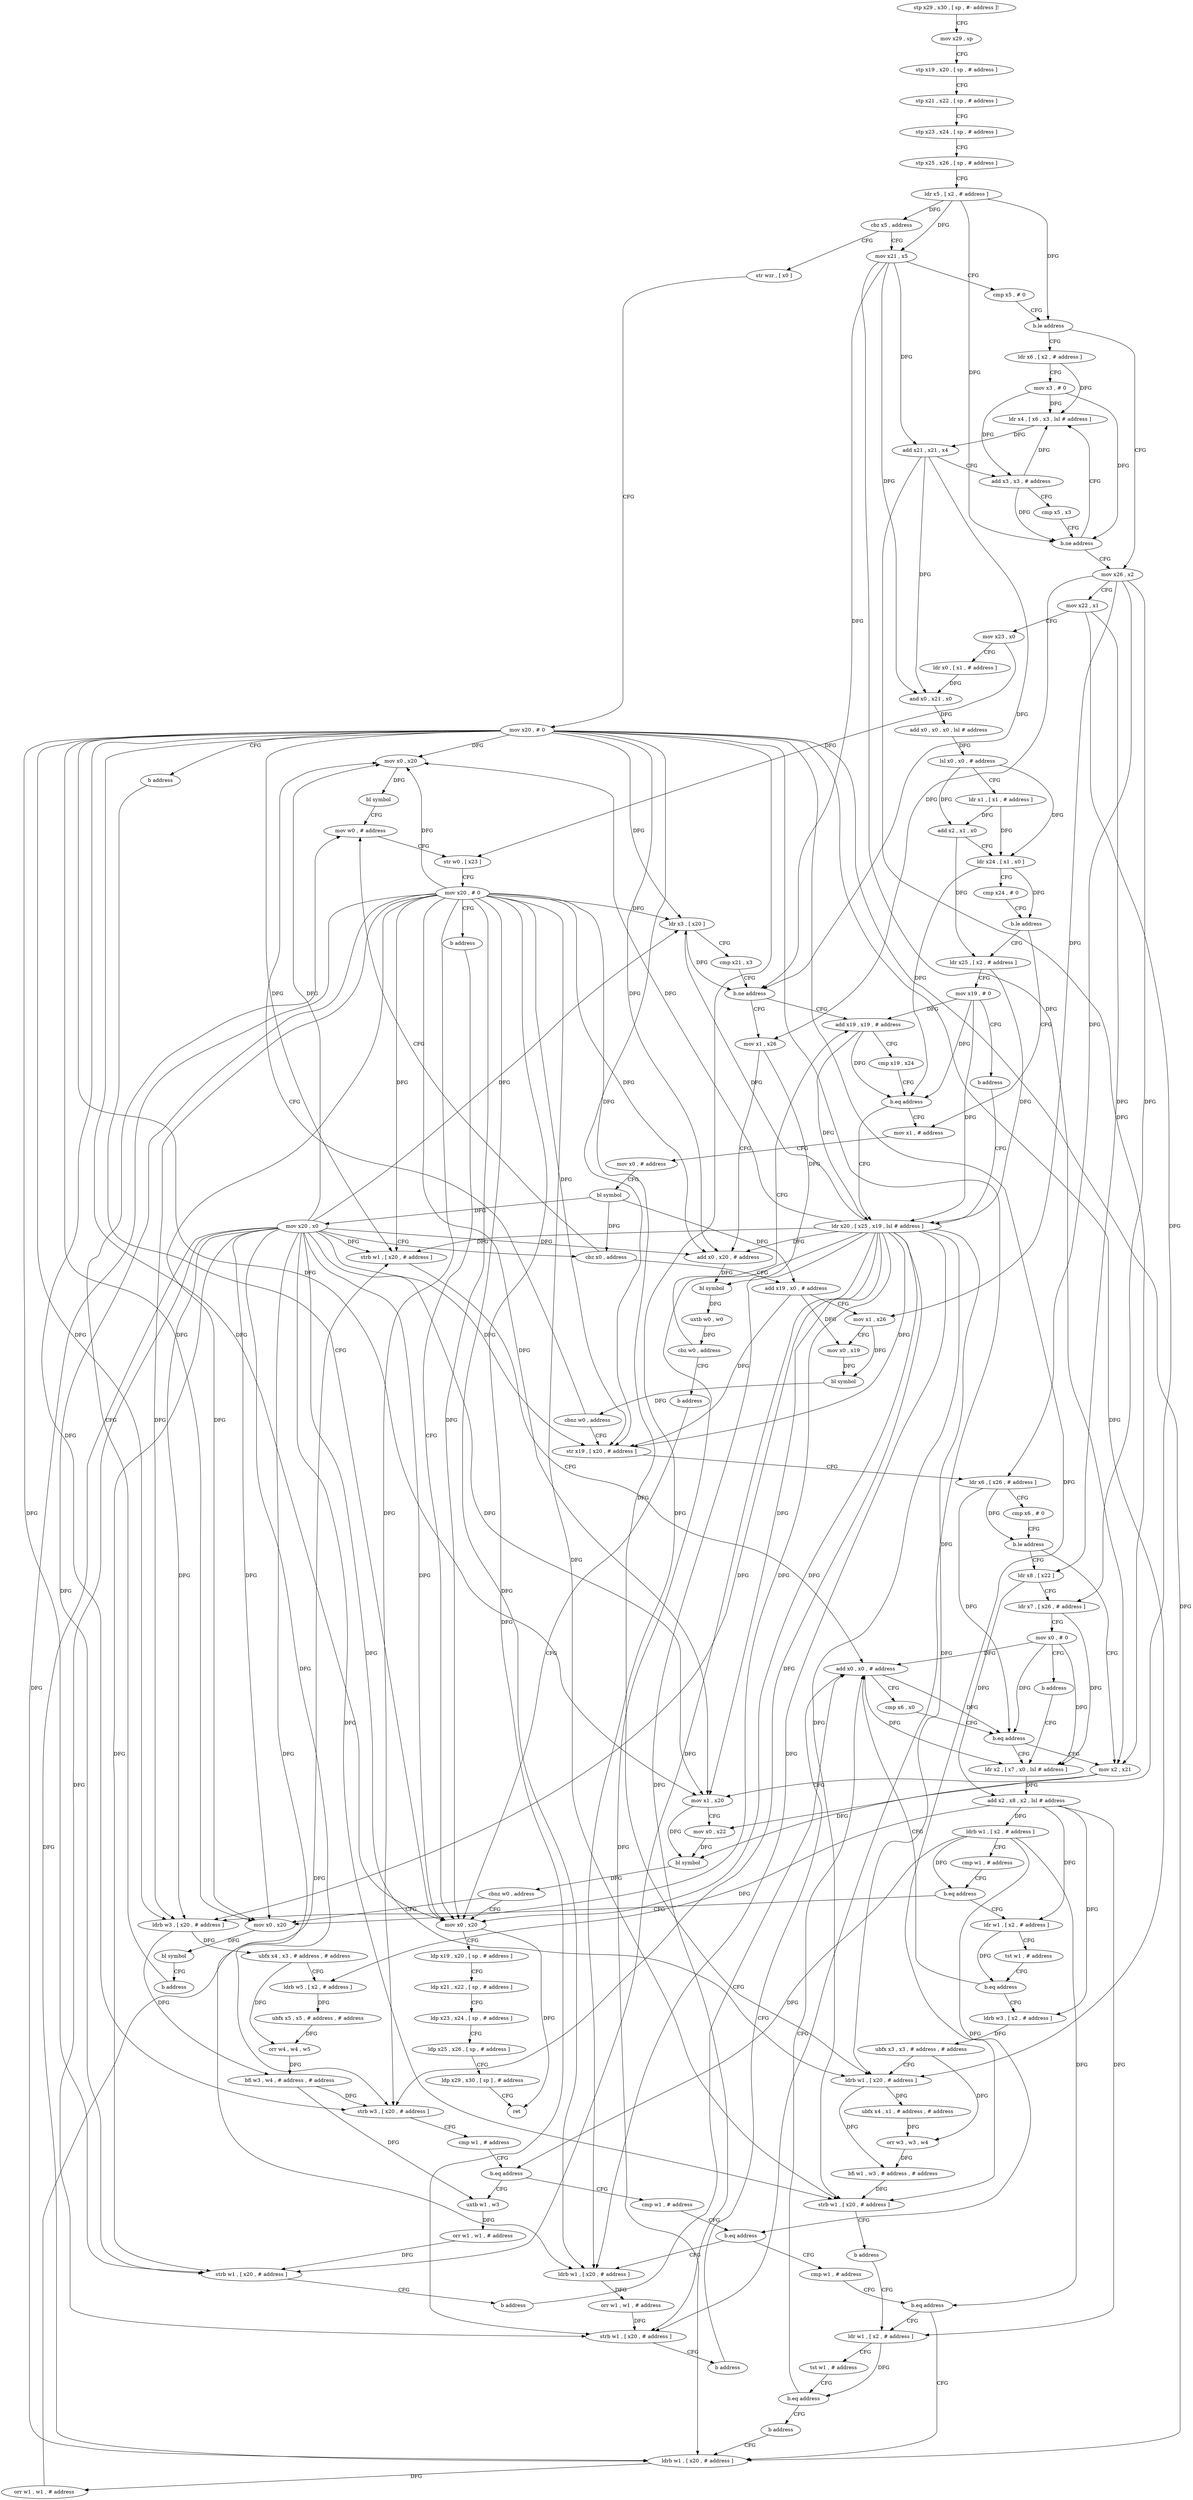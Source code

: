 digraph "func" {
"4345868" [label = "stp x29 , x30 , [ sp , #- address ]!" ]
"4345872" [label = "mov x29 , sp" ]
"4345876" [label = "stp x19 , x20 , [ sp , # address ]" ]
"4345880" [label = "stp x21 , x22 , [ sp , # address ]" ]
"4345884" [label = "stp x23 , x24 , [ sp , # address ]" ]
"4345888" [label = "stp x25 , x26 , [ sp , # address ]" ]
"4345892" [label = "ldr x5 , [ x2 , # address ]" ]
"4345896" [label = "cbz x5 , address" ]
"4346000" [label = "str wzr , [ x0 ]" ]
"4345900" [label = "mov x21 , x5" ]
"4346004" [label = "mov x20 , # 0" ]
"4346008" [label = "b address" ]
"4346368" [label = "mov x0 , x20" ]
"4345904" [label = "cmp x5 , # 0" ]
"4345908" [label = "b.le address" ]
"4345940" [label = "mov x26 , x2" ]
"4345912" [label = "ldr x6 , [ x2 , # address ]" ]
"4346372" [label = "ldp x19 , x20 , [ sp , # address ]" ]
"4346376" [label = "ldp x21 , x22 , [ sp , # address ]" ]
"4346380" [label = "ldp x23 , x24 , [ sp , # address ]" ]
"4346384" [label = "ldp x25 , x26 , [ sp , # address ]" ]
"4346388" [label = "ldp x29 , x30 , [ sp ] , # address" ]
"4346392" [label = "ret" ]
"4345944" [label = "mov x22 , x1" ]
"4345948" [label = "mov x23 , x0" ]
"4345952" [label = "ldr x0 , [ x1 , # address ]" ]
"4345956" [label = "and x0 , x21 , x0" ]
"4345960" [label = "add x0 , x0 , x0 , lsl # address" ]
"4345964" [label = "lsl x0 , x0 , # address" ]
"4345968" [label = "ldr x1 , [ x1 , # address ]" ]
"4345972" [label = "add x2 , x1 , x0" ]
"4345976" [label = "ldr x24 , [ x1 , x0 ]" ]
"4345980" [label = "cmp x24 , # 0" ]
"4345984" [label = "b.le address" ]
"4346064" [label = "mov x1 , # address" ]
"4345988" [label = "ldr x25 , [ x2 , # address ]" ]
"4345916" [label = "mov x3 , # 0" ]
"4345920" [label = "ldr x4 , [ x6 , x3 , lsl # address ]" ]
"4346068" [label = "mov x0 , # address" ]
"4346072" [label = "bl symbol" ]
"4346076" [label = "mov x20 , x0" ]
"4346080" [label = "cbz x0 , address" ]
"4346144" [label = "mov w0 , # address" ]
"4346084" [label = "add x19 , x0 , # address" ]
"4345992" [label = "mov x19 , # 0" ]
"4345996" [label = "b address" ]
"4346024" [label = "ldr x20 , [ x25 , x19 , lsl # address ]" ]
"4345924" [label = "add x21 , x21 , x4" ]
"4345928" [label = "add x3 , x3 , # address" ]
"4345932" [label = "cmp x5 , x3" ]
"4345936" [label = "b.ne address" ]
"4346148" [label = "str w0 , [ x23 ]" ]
"4346152" [label = "mov x20 , # 0" ]
"4346156" [label = "b address" ]
"4346088" [label = "mov x1 , x26" ]
"4346092" [label = "mov x0 , x19" ]
"4346096" [label = "bl symbol" ]
"4346100" [label = "cbnz w0 , address" ]
"4346136" [label = "mov x0 , x20" ]
"4346104" [label = "str x19 , [ x20 , # address ]" ]
"4346028" [label = "ldr x3 , [ x20 ]" ]
"4346032" [label = "cmp x21 , x3" ]
"4346036" [label = "b.ne address" ]
"4346012" [label = "add x19 , x19 , # address" ]
"4346040" [label = "mov x1 , x26" ]
"4346140" [label = "bl symbol" ]
"4346108" [label = "ldr x6 , [ x26 , # address ]" ]
"4346112" [label = "cmp x6 , # 0" ]
"4346116" [label = "b.le address" ]
"4346348" [label = "mov x2 , x21" ]
"4346120" [label = "ldr x8 , [ x22 ]" ]
"4346016" [label = "cmp x19 , x24" ]
"4346020" [label = "b.eq address" ]
"4346044" [label = "add x0 , x20 , # address" ]
"4346048" [label = "bl symbol" ]
"4346052" [label = "uxtb w0 , w0" ]
"4346056" [label = "cbz w0 , address" ]
"4346060" [label = "b address" ]
"4346352" [label = "mov x1 , x20" ]
"4346356" [label = "mov x0 , x22" ]
"4346360" [label = "bl symbol" ]
"4346364" [label = "cbnz w0 , address" ]
"4346396" [label = "mov x0 , x20" ]
"4346124" [label = "ldr x7 , [ x26 , # address ]" ]
"4346128" [label = "mov x0 , # 0" ]
"4346132" [label = "b address" ]
"4346260" [label = "ldr x2 , [ x7 , x0 , lsl # address ]" ]
"4346400" [label = "bl symbol" ]
"4346404" [label = "b address" ]
"4346264" [label = "add x2 , x8 , x2 , lsl # address" ]
"4346268" [label = "ldrb w1 , [ x2 , # address ]" ]
"4346272" [label = "cmp w1 , # address" ]
"4346276" [label = "b.eq address" ]
"4346160" [label = "ldr w1 , [ x2 , # address ]" ]
"4346280" [label = "ldrb w3 , [ x20 , # address ]" ]
"4346164" [label = "tst w1 , # address" ]
"4346168" [label = "b.eq address" ]
"4346248" [label = "add x0 , x0 , # address" ]
"4346172" [label = "ldrb w3 , [ x2 , # address ]" ]
"4346284" [label = "ubfx x4 , x3 , # address , # address" ]
"4346288" [label = "ldrb w5 , [ x2 , # address ]" ]
"4346292" [label = "ubfx x5 , x5 , # address , # address" ]
"4346296" [label = "orr w4 , w4 , w5" ]
"4346300" [label = "bfi w3 , w4 , # address , # address" ]
"4346304" [label = "strb w3 , [ x20 , # address ]" ]
"4346308" [label = "cmp w1 , # address" ]
"4346312" [label = "b.eq address" ]
"4346204" [label = "uxtb w1 , w3" ]
"4346316" [label = "cmp w1 , # address" ]
"4346252" [label = "cmp x6 , x0" ]
"4346256" [label = "b.eq address" ]
"4346176" [label = "ubfx x3 , x3 , # address , # address" ]
"4346180" [label = "ldrb w1 , [ x20 , # address ]" ]
"4346184" [label = "ubfx x4 , x1 , # address , # address" ]
"4346188" [label = "orr w3 , w3 , w4" ]
"4346192" [label = "bfi w1 , w3 , # address , # address" ]
"4346196" [label = "strb w1 , [ x20 , # address ]" ]
"4346200" [label = "b address" ]
"4346332" [label = "ldr w1 , [ x2 , # address ]" ]
"4346208" [label = "orr w1 , w1 , # address" ]
"4346212" [label = "strb w1 , [ x20 , # address ]" ]
"4346216" [label = "b address" ]
"4346320" [label = "b.eq address" ]
"4346220" [label = "ldrb w1 , [ x20 , # address ]" ]
"4346324" [label = "cmp w1 , # address" ]
"4346336" [label = "tst w1 , # address" ]
"4346340" [label = "b.eq address" ]
"4346344" [label = "b address" ]
"4346224" [label = "orr w1 , w1 , # address" ]
"4346228" [label = "strb w1 , [ x20 , # address ]" ]
"4346232" [label = "b address" ]
"4346328" [label = "b.eq address" ]
"4346236" [label = "ldrb w1 , [ x20 , # address ]" ]
"4346240" [label = "orr w1 , w1 , # address" ]
"4346244" [label = "strb w1 , [ x20 , # address ]" ]
"4345868" -> "4345872" [ label = "CFG" ]
"4345872" -> "4345876" [ label = "CFG" ]
"4345876" -> "4345880" [ label = "CFG" ]
"4345880" -> "4345884" [ label = "CFG" ]
"4345884" -> "4345888" [ label = "CFG" ]
"4345888" -> "4345892" [ label = "CFG" ]
"4345892" -> "4345896" [ label = "DFG" ]
"4345892" -> "4345900" [ label = "DFG" ]
"4345892" -> "4345908" [ label = "DFG" ]
"4345892" -> "4345936" [ label = "DFG" ]
"4345896" -> "4346000" [ label = "CFG" ]
"4345896" -> "4345900" [ label = "CFG" ]
"4346000" -> "4346004" [ label = "CFG" ]
"4345900" -> "4345904" [ label = "CFG" ]
"4345900" -> "4345956" [ label = "DFG" ]
"4345900" -> "4345924" [ label = "DFG" ]
"4345900" -> "4346036" [ label = "DFG" ]
"4345900" -> "4346348" [ label = "DFG" ]
"4346004" -> "4346008" [ label = "CFG" ]
"4346004" -> "4346368" [ label = "DFG" ]
"4346004" -> "4346028" [ label = "DFG" ]
"4346004" -> "4346136" [ label = "DFG" ]
"4346004" -> "4346104" [ label = "DFG" ]
"4346004" -> "4346044" [ label = "DFG" ]
"4346004" -> "4346352" [ label = "DFG" ]
"4346004" -> "4346396" [ label = "DFG" ]
"4346004" -> "4346280" [ label = "DFG" ]
"4346004" -> "4346304" [ label = "DFG" ]
"4346004" -> "4346180" [ label = "DFG" ]
"4346004" -> "4346196" [ label = "DFG" ]
"4346004" -> "4346212" [ label = "DFG" ]
"4346004" -> "4346220" [ label = "DFG" ]
"4346004" -> "4346228" [ label = "DFG" ]
"4346004" -> "4346236" [ label = "DFG" ]
"4346004" -> "4346244" [ label = "DFG" ]
"4346008" -> "4346368" [ label = "CFG" ]
"4346368" -> "4346372" [ label = "CFG" ]
"4346368" -> "4346392" [ label = "DFG" ]
"4345904" -> "4345908" [ label = "CFG" ]
"4345908" -> "4345940" [ label = "CFG" ]
"4345908" -> "4345912" [ label = "CFG" ]
"4345940" -> "4345944" [ label = "CFG" ]
"4345940" -> "4346088" [ label = "DFG" ]
"4345940" -> "4346108" [ label = "DFG" ]
"4345940" -> "4346040" [ label = "DFG" ]
"4345940" -> "4346124" [ label = "DFG" ]
"4345912" -> "4345916" [ label = "CFG" ]
"4345912" -> "4345920" [ label = "DFG" ]
"4346372" -> "4346376" [ label = "CFG" ]
"4346376" -> "4346380" [ label = "CFG" ]
"4346380" -> "4346384" [ label = "CFG" ]
"4346384" -> "4346388" [ label = "CFG" ]
"4346388" -> "4346392" [ label = "CFG" ]
"4345944" -> "4345948" [ label = "CFG" ]
"4345944" -> "4346356" [ label = "DFG" ]
"4345944" -> "4346120" [ label = "DFG" ]
"4345948" -> "4345952" [ label = "CFG" ]
"4345948" -> "4346148" [ label = "DFG" ]
"4345952" -> "4345956" [ label = "DFG" ]
"4345956" -> "4345960" [ label = "DFG" ]
"4345960" -> "4345964" [ label = "DFG" ]
"4345964" -> "4345968" [ label = "CFG" ]
"4345964" -> "4345972" [ label = "DFG" ]
"4345964" -> "4345976" [ label = "DFG" ]
"4345968" -> "4345972" [ label = "DFG" ]
"4345968" -> "4345976" [ label = "DFG" ]
"4345972" -> "4345976" [ label = "CFG" ]
"4345972" -> "4345988" [ label = "DFG" ]
"4345976" -> "4345980" [ label = "CFG" ]
"4345976" -> "4345984" [ label = "DFG" ]
"4345976" -> "4346020" [ label = "DFG" ]
"4345980" -> "4345984" [ label = "CFG" ]
"4345984" -> "4346064" [ label = "CFG" ]
"4345984" -> "4345988" [ label = "CFG" ]
"4346064" -> "4346068" [ label = "CFG" ]
"4345988" -> "4345992" [ label = "CFG" ]
"4345988" -> "4346024" [ label = "DFG" ]
"4345916" -> "4345920" [ label = "DFG" ]
"4345916" -> "4345928" [ label = "DFG" ]
"4345916" -> "4345936" [ label = "DFG" ]
"4345920" -> "4345924" [ label = "DFG" ]
"4346068" -> "4346072" [ label = "CFG" ]
"4346072" -> "4346076" [ label = "DFG" ]
"4346072" -> "4346080" [ label = "DFG" ]
"4346072" -> "4346084" [ label = "DFG" ]
"4346076" -> "4346080" [ label = "CFG" ]
"4346076" -> "4346368" [ label = "DFG" ]
"4346076" -> "4346028" [ label = "DFG" ]
"4346076" -> "4346136" [ label = "DFG" ]
"4346076" -> "4346104" [ label = "DFG" ]
"4346076" -> "4346044" [ label = "DFG" ]
"4346076" -> "4346352" [ label = "DFG" ]
"4346076" -> "4346396" [ label = "DFG" ]
"4346076" -> "4346280" [ label = "DFG" ]
"4346076" -> "4346304" [ label = "DFG" ]
"4346076" -> "4346180" [ label = "DFG" ]
"4346076" -> "4346196" [ label = "DFG" ]
"4346076" -> "4346212" [ label = "DFG" ]
"4346076" -> "4346220" [ label = "DFG" ]
"4346076" -> "4346228" [ label = "DFG" ]
"4346076" -> "4346236" [ label = "DFG" ]
"4346076" -> "4346244" [ label = "DFG" ]
"4346080" -> "4346144" [ label = "CFG" ]
"4346080" -> "4346084" [ label = "CFG" ]
"4346144" -> "4346148" [ label = "CFG" ]
"4346084" -> "4346088" [ label = "CFG" ]
"4346084" -> "4346092" [ label = "DFG" ]
"4346084" -> "4346104" [ label = "DFG" ]
"4345992" -> "4345996" [ label = "CFG" ]
"4345992" -> "4346024" [ label = "DFG" ]
"4345992" -> "4346012" [ label = "DFG" ]
"4345992" -> "4346020" [ label = "DFG" ]
"4345996" -> "4346024" [ label = "CFG" ]
"4346024" -> "4346028" [ label = "DFG" ]
"4346024" -> "4346368" [ label = "DFG" ]
"4346024" -> "4346136" [ label = "DFG" ]
"4346024" -> "4346104" [ label = "DFG" ]
"4346024" -> "4346044" [ label = "DFG" ]
"4346024" -> "4346352" [ label = "DFG" ]
"4346024" -> "4346396" [ label = "DFG" ]
"4346024" -> "4346280" [ label = "DFG" ]
"4346024" -> "4346304" [ label = "DFG" ]
"4346024" -> "4346180" [ label = "DFG" ]
"4346024" -> "4346196" [ label = "DFG" ]
"4346024" -> "4346212" [ label = "DFG" ]
"4346024" -> "4346220" [ label = "DFG" ]
"4346024" -> "4346228" [ label = "DFG" ]
"4346024" -> "4346236" [ label = "DFG" ]
"4346024" -> "4346244" [ label = "DFG" ]
"4345924" -> "4345928" [ label = "CFG" ]
"4345924" -> "4345956" [ label = "DFG" ]
"4345924" -> "4346036" [ label = "DFG" ]
"4345924" -> "4346348" [ label = "DFG" ]
"4345928" -> "4345932" [ label = "CFG" ]
"4345928" -> "4345920" [ label = "DFG" ]
"4345928" -> "4345936" [ label = "DFG" ]
"4345932" -> "4345936" [ label = "CFG" ]
"4345936" -> "4345920" [ label = "CFG" ]
"4345936" -> "4345940" [ label = "CFG" ]
"4346148" -> "4346152" [ label = "CFG" ]
"4346152" -> "4346156" [ label = "CFG" ]
"4346152" -> "4346368" [ label = "DFG" ]
"4346152" -> "4346028" [ label = "DFG" ]
"4346152" -> "4346136" [ label = "DFG" ]
"4346152" -> "4346104" [ label = "DFG" ]
"4346152" -> "4346044" [ label = "DFG" ]
"4346152" -> "4346352" [ label = "DFG" ]
"4346152" -> "4346396" [ label = "DFG" ]
"4346152" -> "4346280" [ label = "DFG" ]
"4346152" -> "4346304" [ label = "DFG" ]
"4346152" -> "4346180" [ label = "DFG" ]
"4346152" -> "4346196" [ label = "DFG" ]
"4346152" -> "4346212" [ label = "DFG" ]
"4346152" -> "4346220" [ label = "DFG" ]
"4346152" -> "4346228" [ label = "DFG" ]
"4346152" -> "4346236" [ label = "DFG" ]
"4346152" -> "4346244" [ label = "DFG" ]
"4346156" -> "4346368" [ label = "CFG" ]
"4346088" -> "4346092" [ label = "CFG" ]
"4346088" -> "4346096" [ label = "DFG" ]
"4346092" -> "4346096" [ label = "DFG" ]
"4346096" -> "4346100" [ label = "DFG" ]
"4346100" -> "4346136" [ label = "CFG" ]
"4346100" -> "4346104" [ label = "CFG" ]
"4346136" -> "4346140" [ label = "DFG" ]
"4346104" -> "4346108" [ label = "CFG" ]
"4346028" -> "4346032" [ label = "CFG" ]
"4346028" -> "4346036" [ label = "DFG" ]
"4346032" -> "4346036" [ label = "CFG" ]
"4346036" -> "4346012" [ label = "CFG" ]
"4346036" -> "4346040" [ label = "CFG" ]
"4346012" -> "4346016" [ label = "CFG" ]
"4346012" -> "4346024" [ label = "DFG" ]
"4346012" -> "4346020" [ label = "DFG" ]
"4346040" -> "4346044" [ label = "CFG" ]
"4346040" -> "4346048" [ label = "DFG" ]
"4346140" -> "4346144" [ label = "CFG" ]
"4346108" -> "4346112" [ label = "CFG" ]
"4346108" -> "4346116" [ label = "DFG" ]
"4346108" -> "4346256" [ label = "DFG" ]
"4346112" -> "4346116" [ label = "CFG" ]
"4346116" -> "4346348" [ label = "CFG" ]
"4346116" -> "4346120" [ label = "CFG" ]
"4346348" -> "4346352" [ label = "CFG" ]
"4346348" -> "4346360" [ label = "DFG" ]
"4346120" -> "4346124" [ label = "CFG" ]
"4346120" -> "4346264" [ label = "DFG" ]
"4346016" -> "4346020" [ label = "CFG" ]
"4346020" -> "4346064" [ label = "CFG" ]
"4346020" -> "4346024" [ label = "CFG" ]
"4346044" -> "4346048" [ label = "DFG" ]
"4346048" -> "4346052" [ label = "DFG" ]
"4346052" -> "4346056" [ label = "DFG" ]
"4346056" -> "4346012" [ label = "CFG" ]
"4346056" -> "4346060" [ label = "CFG" ]
"4346060" -> "4346368" [ label = "CFG" ]
"4346352" -> "4346356" [ label = "CFG" ]
"4346352" -> "4346360" [ label = "DFG" ]
"4346356" -> "4346360" [ label = "DFG" ]
"4346360" -> "4346364" [ label = "DFG" ]
"4346364" -> "4346396" [ label = "CFG" ]
"4346364" -> "4346368" [ label = "CFG" ]
"4346396" -> "4346400" [ label = "DFG" ]
"4346124" -> "4346128" [ label = "CFG" ]
"4346124" -> "4346260" [ label = "DFG" ]
"4346128" -> "4346132" [ label = "CFG" ]
"4346128" -> "4346260" [ label = "DFG" ]
"4346128" -> "4346248" [ label = "DFG" ]
"4346128" -> "4346256" [ label = "DFG" ]
"4346132" -> "4346260" [ label = "CFG" ]
"4346260" -> "4346264" [ label = "DFG" ]
"4346400" -> "4346404" [ label = "CFG" ]
"4346404" -> "4346144" [ label = "CFG" ]
"4346264" -> "4346268" [ label = "DFG" ]
"4346264" -> "4346160" [ label = "DFG" ]
"4346264" -> "4346288" [ label = "DFG" ]
"4346264" -> "4346172" [ label = "DFG" ]
"4346264" -> "4346332" [ label = "DFG" ]
"4346268" -> "4346272" [ label = "CFG" ]
"4346268" -> "4346276" [ label = "DFG" ]
"4346268" -> "4346312" [ label = "DFG" ]
"4346268" -> "4346320" [ label = "DFG" ]
"4346268" -> "4346328" [ label = "DFG" ]
"4346272" -> "4346276" [ label = "CFG" ]
"4346276" -> "4346160" [ label = "CFG" ]
"4346276" -> "4346280" [ label = "CFG" ]
"4346160" -> "4346164" [ label = "CFG" ]
"4346160" -> "4346168" [ label = "DFG" ]
"4346280" -> "4346284" [ label = "DFG" ]
"4346280" -> "4346300" [ label = "DFG" ]
"4346164" -> "4346168" [ label = "CFG" ]
"4346168" -> "4346248" [ label = "CFG" ]
"4346168" -> "4346172" [ label = "CFG" ]
"4346248" -> "4346252" [ label = "CFG" ]
"4346248" -> "4346260" [ label = "DFG" ]
"4346248" -> "4346256" [ label = "DFG" ]
"4346172" -> "4346176" [ label = "DFG" ]
"4346284" -> "4346288" [ label = "CFG" ]
"4346284" -> "4346296" [ label = "DFG" ]
"4346288" -> "4346292" [ label = "DFG" ]
"4346292" -> "4346296" [ label = "DFG" ]
"4346296" -> "4346300" [ label = "DFG" ]
"4346300" -> "4346304" [ label = "DFG" ]
"4346300" -> "4346204" [ label = "DFG" ]
"4346304" -> "4346308" [ label = "CFG" ]
"4346308" -> "4346312" [ label = "CFG" ]
"4346312" -> "4346204" [ label = "CFG" ]
"4346312" -> "4346316" [ label = "CFG" ]
"4346204" -> "4346208" [ label = "DFG" ]
"4346316" -> "4346320" [ label = "CFG" ]
"4346252" -> "4346256" [ label = "CFG" ]
"4346256" -> "4346348" [ label = "CFG" ]
"4346256" -> "4346260" [ label = "CFG" ]
"4346176" -> "4346180" [ label = "CFG" ]
"4346176" -> "4346188" [ label = "DFG" ]
"4346180" -> "4346184" [ label = "DFG" ]
"4346180" -> "4346192" [ label = "DFG" ]
"4346184" -> "4346188" [ label = "DFG" ]
"4346188" -> "4346192" [ label = "DFG" ]
"4346192" -> "4346196" [ label = "DFG" ]
"4346196" -> "4346200" [ label = "CFG" ]
"4346200" -> "4346332" [ label = "CFG" ]
"4346332" -> "4346336" [ label = "CFG" ]
"4346332" -> "4346340" [ label = "DFG" ]
"4346208" -> "4346212" [ label = "DFG" ]
"4346212" -> "4346216" [ label = "CFG" ]
"4346216" -> "4346248" [ label = "CFG" ]
"4346320" -> "4346220" [ label = "CFG" ]
"4346320" -> "4346324" [ label = "CFG" ]
"4346220" -> "4346224" [ label = "DFG" ]
"4346324" -> "4346328" [ label = "CFG" ]
"4346336" -> "4346340" [ label = "CFG" ]
"4346340" -> "4346248" [ label = "CFG" ]
"4346340" -> "4346344" [ label = "CFG" ]
"4346344" -> "4346236" [ label = "CFG" ]
"4346224" -> "4346228" [ label = "DFG" ]
"4346228" -> "4346232" [ label = "CFG" ]
"4346232" -> "4346248" [ label = "CFG" ]
"4346328" -> "4346236" [ label = "CFG" ]
"4346328" -> "4346332" [ label = "CFG" ]
"4346236" -> "4346240" [ label = "DFG" ]
"4346240" -> "4346244" [ label = "DFG" ]
"4346244" -> "4346248" [ label = "CFG" ]
}
